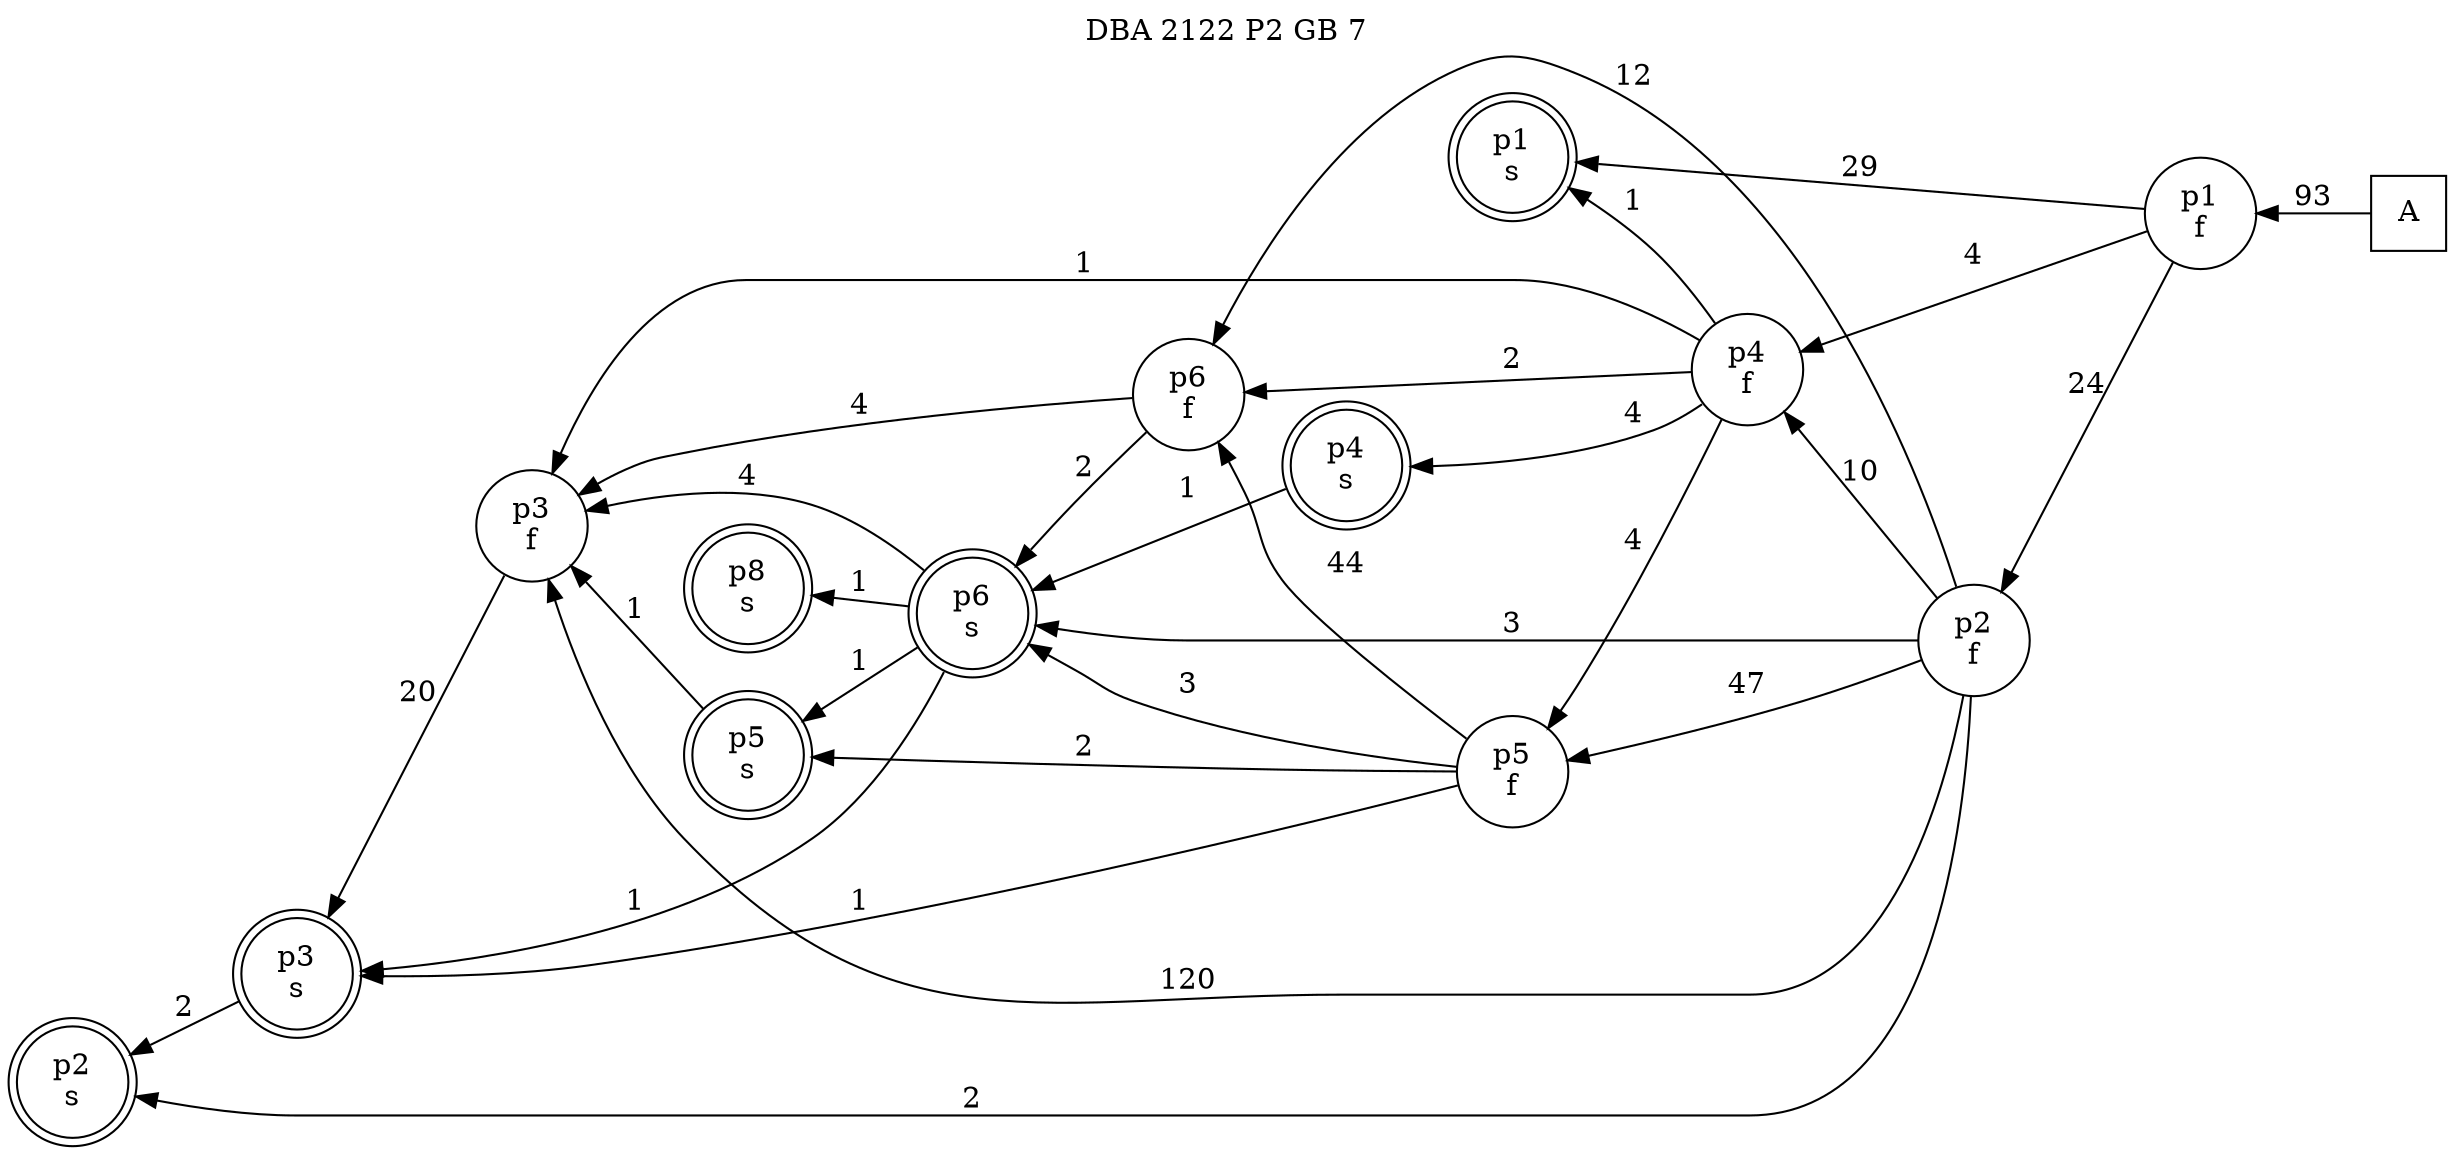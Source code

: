 digraph DBA_2122_P2_GB_7_GOOD {
labelloc="tl"
label= " DBA 2122 P2 GB 7 "
rankdir="RL";
"A" [shape="square" label="A"]
"p1_f" [shape="circle" label="p1
f"]
"p1_s" [shape="doublecircle" label="p1
s"]
"p2_f" [shape="circle" label="p2
f"]
"p3_f" [shape="circle" label="p3
f"]
"p4_f" [shape="circle" label="p4
f"]
"p2_s" [shape="doublecircle" label="p2
s"]
"p3_s" [shape="doublecircle" label="p3
s"]
"p4_s" [shape="doublecircle" label="p4
s"]
"p5_f" [shape="circle" label="p5
f"]
"p5_s" [shape="doublecircle" label="p5
s"]
"p6_f" [shape="circle" label="p6
f"]
"p6_s" [shape="doublecircle" label="p6
s"]
"p8_s" [shape="doublecircle" label="p8
s"]
"A" -> "p1_f" [ label=93]
"p1_f" -> "p1_s" [ label=29]
"p1_f" -> "p2_f" [ label=24]
"p1_f" -> "p4_f" [ label=4]
"p2_f" -> "p3_f" [ label=120]
"p2_f" -> "p4_f" [ label=10]
"p2_f" -> "p2_s" [ label=2]
"p2_f" -> "p5_f" [ label=47]
"p2_f" -> "p6_f" [ label=12]
"p2_f" -> "p6_s" [ label=3]
"p3_f" -> "p3_s" [ label=20]
"p4_f" -> "p1_s" [ label=1]
"p4_f" -> "p3_f" [ label=1]
"p4_f" -> "p4_s" [ label=4]
"p4_f" -> "p5_f" [ label=4]
"p4_f" -> "p6_f" [ label=2]
"p3_s" -> "p2_s" [ label=2]
"p4_s" -> "p6_s" [ label=1]
"p5_f" -> "p3_s" [ label=1]
"p5_f" -> "p5_s" [ label=2]
"p5_f" -> "p6_f" [ label=44]
"p5_f" -> "p6_s" [ label=3]
"p5_s" -> "p3_f" [ label=1]
"p6_f" -> "p3_f" [ label=4]
"p6_f" -> "p6_s" [ label=2]
"p6_s" -> "p3_f" [ label=4]
"p6_s" -> "p3_s" [ label=1]
"p6_s" -> "p5_s" [ label=1]
"p6_s" -> "p8_s" [ label=1]
}
